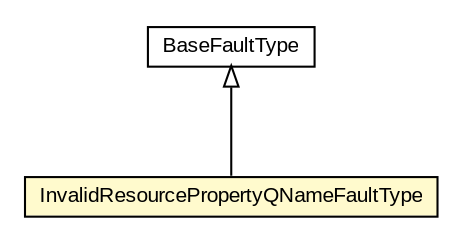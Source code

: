 #!/usr/local/bin/dot
#
# Class diagram 
# Generated by UMLGraph version R5_6-24-gf6e263 (http://www.umlgraph.org/)
#

digraph G {
	edge [fontname="arial",fontsize=10,labelfontname="arial",labelfontsize=10];
	node [fontname="arial",fontsize=10,shape=plaintext];
	nodesep=0.25;
	ranksep=0.5;
	// org.oasis_open.docs.wsrf.bf_2.BaseFaultType
	c713778 [label=<<table title="org.oasis_open.docs.wsrf.bf_2.BaseFaultType" border="0" cellborder="1" cellspacing="0" cellpadding="2" port="p" href="../bf_2/BaseFaultType.html">
		<tr><td><table border="0" cellspacing="0" cellpadding="1">
<tr><td align="center" balign="center"> BaseFaultType </td></tr>
		</table></td></tr>
		</table>>, URL="../bf_2/BaseFaultType.html", fontname="arial", fontcolor="black", fontsize=10.0];
	// org.oasis_open.docs.wsrf.rp_2.InvalidResourcePropertyQNameFaultType
	c714413 [label=<<table title="org.oasis_open.docs.wsrf.rp_2.InvalidResourcePropertyQNameFaultType" border="0" cellborder="1" cellspacing="0" cellpadding="2" port="p" bgcolor="lemonChiffon" href="./InvalidResourcePropertyQNameFaultType.html">
		<tr><td><table border="0" cellspacing="0" cellpadding="1">
<tr><td align="center" balign="center"> InvalidResourcePropertyQNameFaultType </td></tr>
		</table></td></tr>
		</table>>, URL="./InvalidResourcePropertyQNameFaultType.html", fontname="arial", fontcolor="black", fontsize=10.0];
	//org.oasis_open.docs.wsrf.rp_2.InvalidResourcePropertyQNameFaultType extends org.oasis_open.docs.wsrf.bf_2.BaseFaultType
	c713778:p -> c714413:p [dir=back,arrowtail=empty];
}

